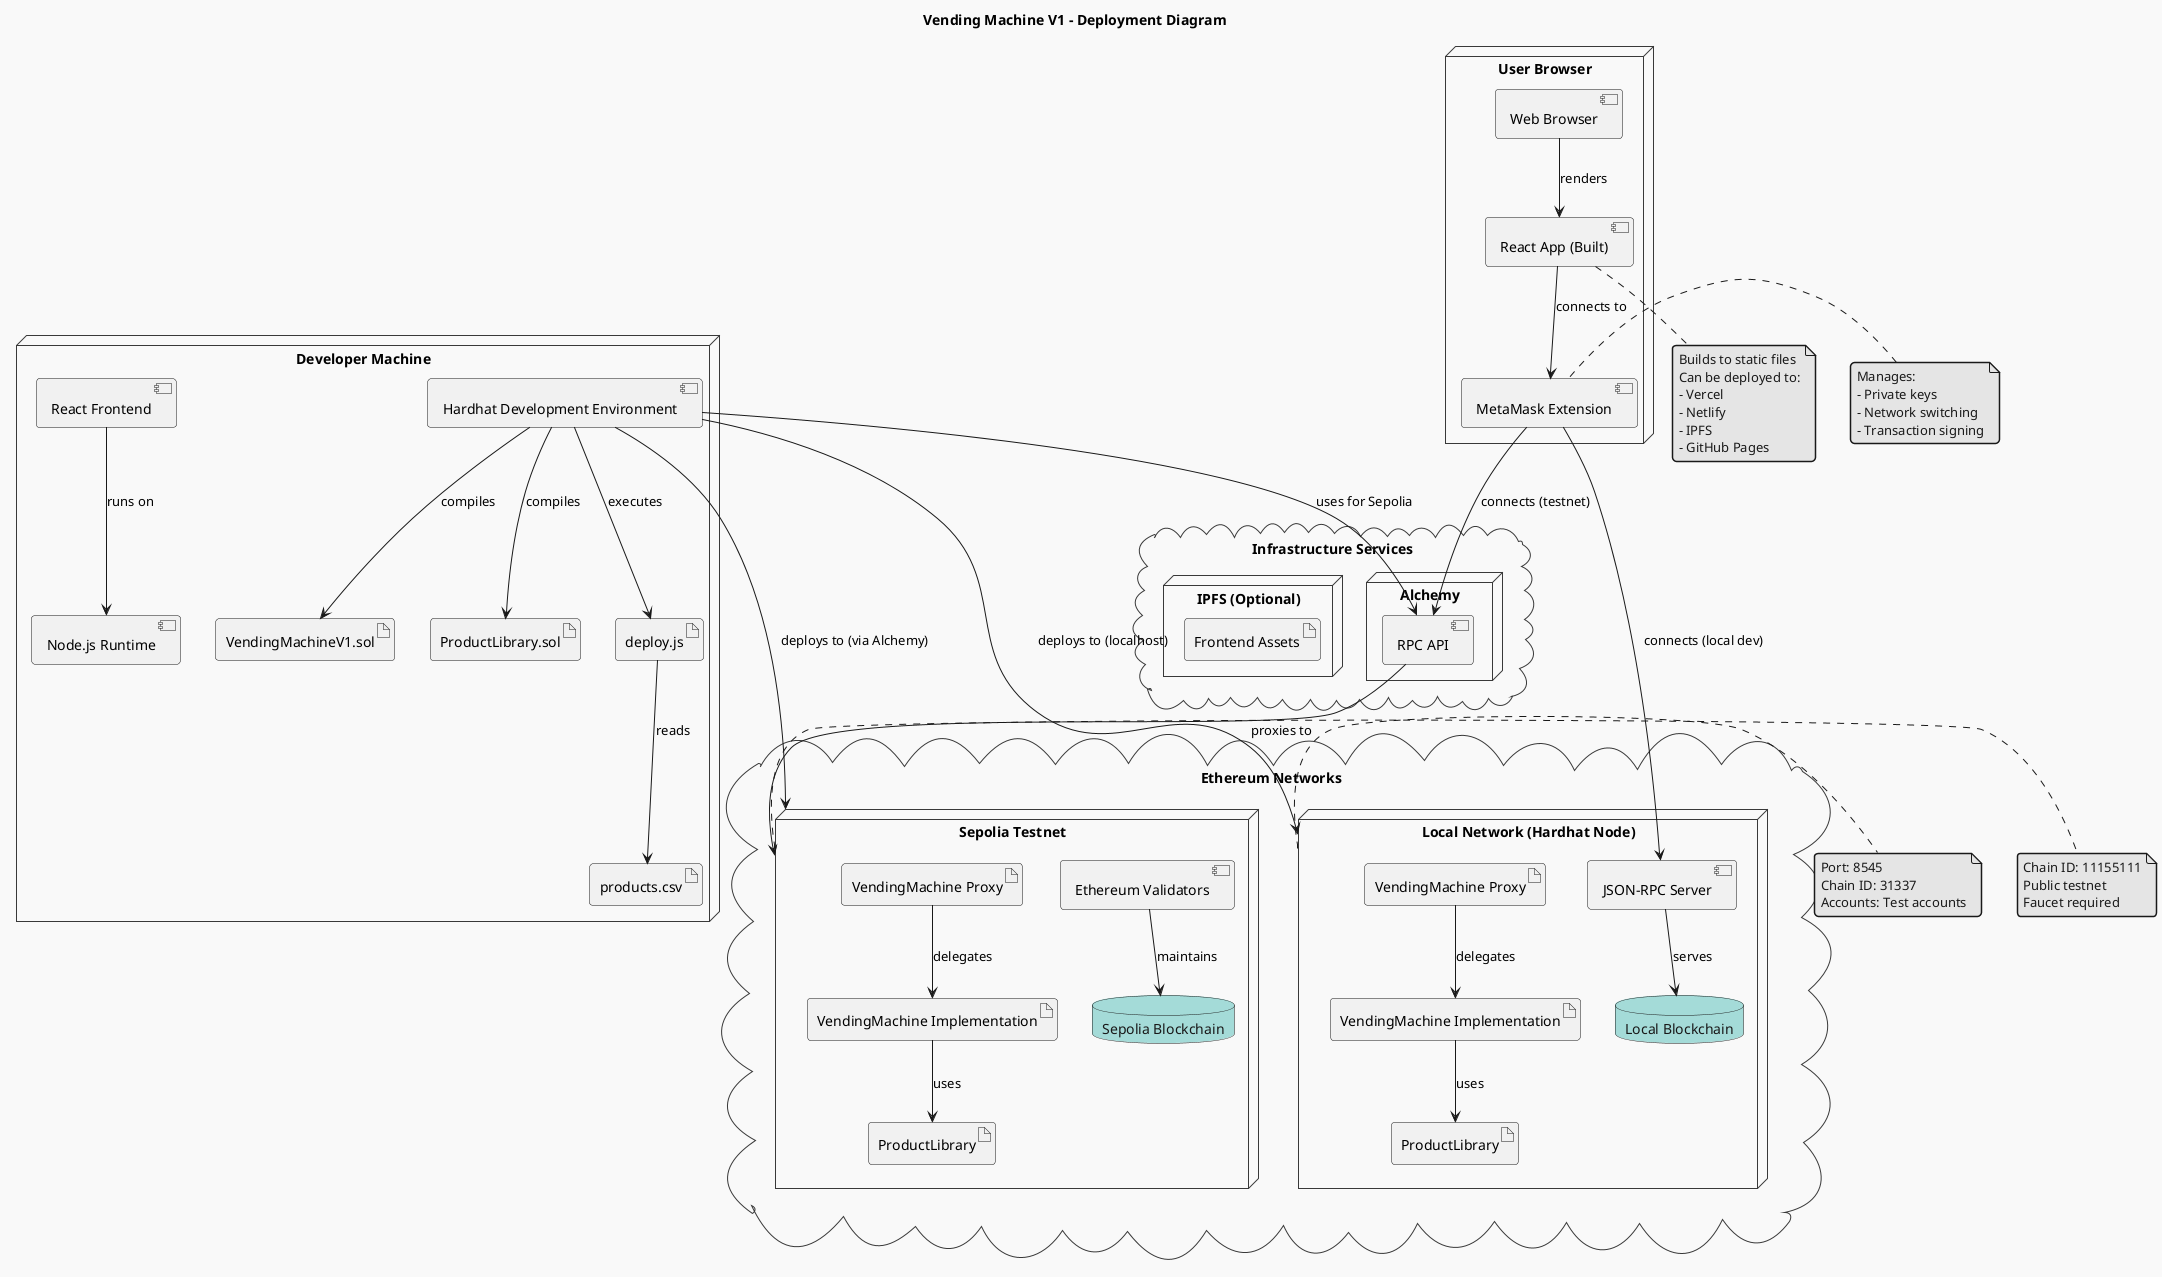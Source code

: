 @startuml VendingMachine Deployment Diagram
!theme mars
title Vending Machine V1 - Deployment Diagram

node "Developer Machine" {
  component [Hardhat Development Environment] as HardhatDev
  component [React Frontend] as Frontend
  component [Node.js Runtime] as NodeJS
  
  artifact "VendingMachineV1.sol" as Contract
  artifact "ProductLibrary.sol" as Library
  artifact "deploy.js" as DeployScript
  artifact "products.csv" as ProductData
  
  HardhatDev --> Contract : compiles
  HardhatDev --> Library : compiles
  HardhatDev --> DeployScript : executes
  DeployScript --> ProductData : reads
  
  Frontend --> NodeJS : runs on
}

cloud "Ethereum Networks" {
  node "Local Network (Hardhat Node)" as LocalNetwork {
    component [JSON-RPC Server] as RPCLocal
    database "Local Blockchain" as LocalChain
    
    artifact "VendingMachine Proxy" as LocalProxy
    artifact "VendingMachine Implementation" as LocalImpl
    artifact "ProductLibrary" as LocalLibrary
    
    RPCLocal --> LocalChain : serves
    LocalProxy --> LocalImpl : delegates
    LocalImpl --> LocalLibrary : uses
  }
  
  node "Sepolia Testnet" as Sepolia {
    component [Ethereum Validators] as Validators
    database "Sepolia Blockchain" as SepoliaChain
    
    artifact "VendingMachine Proxy" as SepoliaProxy
    artifact "VendingMachine Implementation" as SepoliaImpl
    artifact "ProductLibrary" as SepoliaLibrary
    
    Validators --> SepoliaChain : maintains
    SepoliaProxy --> SepoliaImpl : delegates
    SepoliaImpl --> SepoliaLibrary : uses
  }
}

node "User Browser" {
  component [MetaMask Extension] as MetaMask
  component [Web Browser] as Browser
  component [React App (Built)] as ReactApp
  
  Browser --> ReactApp : renders
  ReactApp --> MetaMask : connects to
}

cloud "Infrastructure Services" {
  node "Alchemy" as Alchemy {
    component [RPC API] as AlchemyRPC
  }
  
  node "IPFS (Optional)" as IPFS {
    artifact "Frontend Assets" as StaticFiles
  }
}

' Deployment connections
HardhatDev --> LocalNetwork : deploys to (localhost)
HardhatDev --> Sepolia : deploys to (via Alchemy)
HardhatDev --> AlchemyRPC : uses for Sepolia

' Runtime connections
MetaMask --> RPCLocal : connects (local dev)
MetaMask --> AlchemyRPC : connects (testnet)
AlchemyRPC --> Sepolia : proxies to

' Configuration
note right of LocalNetwork : Port: 8545\nChain ID: 31337\nAccounts: Test accounts

note right of Sepolia : Chain ID: 11155111\nPublic testnet\nFaucet required

note left of MetaMask : Manages:\n- Private keys\n- Network switching\n- Transaction signing

note bottom of ReactApp : Builds to static files\nCan be deployed to:\n- Vercel\n- Netlify\n- IPFS\n- GitHub Pages

@enduml